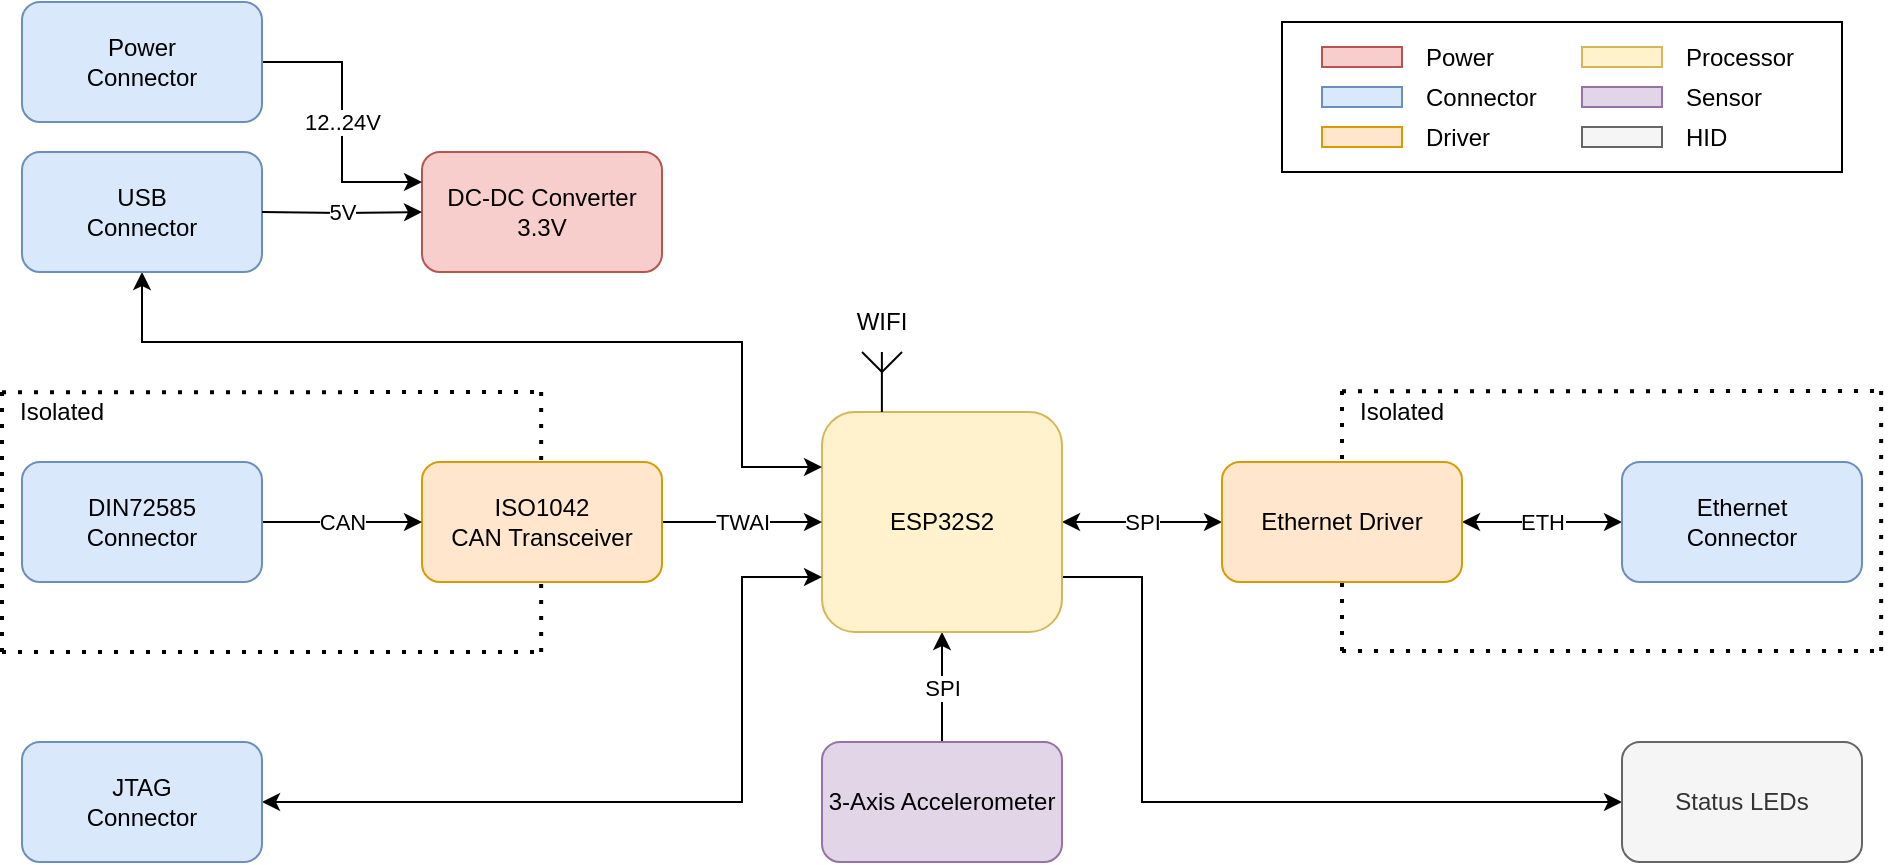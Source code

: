 <mxfile version="15.4.0" type="google"><diagram id="efnQxXfEBxXpbUYj1lGG" name="Page-1"><mxGraphModel dx="1697" dy="861" grid="1" gridSize="10" guides="1" tooltips="1" connect="1" arrows="1" fold="1" page="1" pageScale="1" pageWidth="850" pageHeight="1100" math="0" shadow="0"><root><mxCell id="0"/><mxCell id="1" parent="0"/><mxCell id="tfGoTublKIeqiAUev1k0-36" value="" style="endArrow=none;dashed=1;html=1;dashPattern=1 3;strokeWidth=2;" parent="1" edge="1"><mxGeometry width="50" height="50" relative="1" as="geometry"><mxPoint x="710" y="524.5" as="sourcePoint"/><mxPoint x="710" y="394.5" as="targetPoint"/></mxGeometry></mxCell><mxCell id="tfGoTublKIeqiAUev1k0-10" value="" style="endArrow=none;dashed=1;html=1;dashPattern=1 3;strokeWidth=2;" parent="1" edge="1"><mxGeometry width="50" height="50" relative="1" as="geometry"><mxPoint x="309.58" y="525" as="sourcePoint"/><mxPoint x="309.58" y="395" as="targetPoint"/></mxGeometry></mxCell><mxCell id="tfGoTublKIeqiAUev1k0-1" value="" style="rounded=0;whiteSpace=wrap;html=1;" parent="1" vertex="1"><mxGeometry x="680" y="210" width="280" height="75" as="geometry"/></mxCell><mxCell id="H4YTOPenemWSvNGpPT6h-17" value="SPI" style="edgeStyle=orthogonalEdgeStyle;rounded=0;orthogonalLoop=1;jettySize=auto;html=1;exitX=0.5;exitY=1;exitDx=0;exitDy=0;entryX=0.5;entryY=0;entryDx=0;entryDy=0;startArrow=classic;startFill=1;endArrow=none;endFill=0;" parent="1" source="H4YTOPenemWSvNGpPT6h-1" target="H4YTOPenemWSvNGpPT6h-16" edge="1"><mxGeometry relative="1" as="geometry"/></mxCell><mxCell id="H4YTOPenemWSvNGpPT6h-49" style="edgeStyle=orthogonalEdgeStyle;rounded=0;orthogonalLoop=1;jettySize=auto;html=1;exitX=1;exitY=0.75;exitDx=0;exitDy=0;entryX=0;entryY=0.5;entryDx=0;entryDy=0;startArrow=none;startFill=0;endArrow=classic;endFill=1;" parent="1" source="H4YTOPenemWSvNGpPT6h-1" target="H4YTOPenemWSvNGpPT6h-38" edge="1"><mxGeometry relative="1" as="geometry"><Array as="points"><mxPoint x="610" y="488"/><mxPoint x="610" y="600"/></Array></mxGeometry></mxCell><mxCell id="tfGoTublKIeqiAUev1k0-29" value="SPI" style="edgeStyle=orthogonalEdgeStyle;rounded=0;orthogonalLoop=1;jettySize=auto;html=1;exitX=1;exitY=0.5;exitDx=0;exitDy=0;entryX=0;entryY=0.5;entryDx=0;entryDy=0;startArrow=classic;startFill=1;endArrow=classic;endFill=1;" parent="1" source="H4YTOPenemWSvNGpPT6h-1" target="tfGoTublKIeqiAUev1k0-28" edge="1"><mxGeometry relative="1" as="geometry"/></mxCell><mxCell id="H4YTOPenemWSvNGpPT6h-1" value="ESP32S2" style="rounded=1;whiteSpace=wrap;html=1;fillColor=#fff2cc;strokeColor=#d6b656;" parent="1" vertex="1"><mxGeometry x="450" y="405" width="120" height="110" as="geometry"/></mxCell><mxCell id="H4YTOPenemWSvNGpPT6h-8" value="DC-DC Converter&lt;br&gt;3.3V" style="rounded=1;whiteSpace=wrap;html=1;fillColor=#f8cecc;strokeColor=#b85450;" parent="1" vertex="1"><mxGeometry x="250" y="275" width="120" height="60" as="geometry"/></mxCell><mxCell id="tfGoTublKIeqiAUev1k0-24" style="edgeStyle=orthogonalEdgeStyle;rounded=0;orthogonalLoop=1;jettySize=auto;html=1;exitX=0.5;exitY=1;exitDx=0;exitDy=0;entryX=0;entryY=0.25;entryDx=0;entryDy=0;startArrow=classic;startFill=1;endArrow=classic;endFill=1;" parent="1" source="H4YTOPenemWSvNGpPT6h-11" target="H4YTOPenemWSvNGpPT6h-1" edge="1"><mxGeometry relative="1" as="geometry"><Array as="points"><mxPoint x="110" y="370"/><mxPoint x="410" y="370"/><mxPoint x="410" y="432"/></Array></mxGeometry></mxCell><mxCell id="H4YTOPenemWSvNGpPT6h-11" value="USB&lt;br&gt;Connector" style="rounded=1;whiteSpace=wrap;html=1;fillColor=#dae8fc;strokeColor=#6c8ebf;" parent="1" vertex="1"><mxGeometry x="50" y="275" width="120" height="60" as="geometry"/></mxCell><mxCell id="H4YTOPenemWSvNGpPT6h-16" value="3-Axis Accelerometer" style="rounded=1;whiteSpace=wrap;html=1;fillColor=#e1d5e7;strokeColor=#9673a6;" parent="1" vertex="1"><mxGeometry x="450" y="570" width="120" height="60" as="geometry"/></mxCell><mxCell id="H4YTOPenemWSvNGpPT6h-24" value="" style="endArrow=none;html=1;" parent="1" edge="1"><mxGeometry width="50" height="50" relative="1" as="geometry"><mxPoint x="479.94" y="405" as="sourcePoint"/><mxPoint x="479.94" y="375" as="targetPoint"/></mxGeometry></mxCell><mxCell id="H4YTOPenemWSvNGpPT6h-25" value="" style="endArrow=none;html=1;" parent="1" edge="1"><mxGeometry width="50" height="50" relative="1" as="geometry"><mxPoint x="480" y="385" as="sourcePoint"/><mxPoint x="490" y="375" as="targetPoint"/></mxGeometry></mxCell><mxCell id="H4YTOPenemWSvNGpPT6h-26" value="" style="endArrow=none;html=1;" parent="1" edge="1"><mxGeometry width="50" height="50" relative="1" as="geometry"><mxPoint x="480" y="385" as="sourcePoint"/><mxPoint x="470" y="375" as="targetPoint"/><Array as="points"/></mxGeometry></mxCell><mxCell id="H4YTOPenemWSvNGpPT6h-27" value="WIFI" style="text;html=1;strokeColor=none;fillColor=none;align=center;verticalAlign=middle;whiteSpace=wrap;rounded=0;" parent="1" vertex="1"><mxGeometry x="460" y="350" width="40" height="20" as="geometry"/></mxCell><mxCell id="H4YTOPenemWSvNGpPT6h-37" value="12..24V" style="edgeStyle=orthogonalEdgeStyle;rounded=0;orthogonalLoop=1;jettySize=auto;html=1;exitX=1;exitY=0.5;exitDx=0;exitDy=0;startArrow=none;startFill=0;endArrow=classic;endFill=1;entryX=0;entryY=0.25;entryDx=0;entryDy=0;" parent="1" source="H4YTOPenemWSvNGpPT6h-35" target="H4YTOPenemWSvNGpPT6h-8" edge="1"><mxGeometry relative="1" as="geometry"><mxPoint x="230" y="230" as="targetPoint"/></mxGeometry></mxCell><mxCell id="H4YTOPenemWSvNGpPT6h-35" value="Power&lt;br&gt;Connector" style="rounded=1;whiteSpace=wrap;html=1;fillColor=#dae8fc;strokeColor=#6c8ebf;" parent="1" vertex="1"><mxGeometry x="50" y="200" width="120" height="60" as="geometry"/></mxCell><mxCell id="H4YTOPenemWSvNGpPT6h-38" value="Status LEDs" style="rounded=1;whiteSpace=wrap;html=1;fillColor=#f5f5f5;strokeColor=#666666;fontColor=#333333;" parent="1" vertex="1"><mxGeometry x="850" y="570" width="120" height="60" as="geometry"/></mxCell><mxCell id="tfGoTublKIeqiAUev1k0-27" style="edgeStyle=orthogonalEdgeStyle;rounded=0;orthogonalLoop=1;jettySize=auto;html=1;exitX=1;exitY=0.5;exitDx=0;exitDy=0;entryX=0;entryY=0.75;entryDx=0;entryDy=0;startArrow=classic;startFill=1;endArrow=classic;endFill=1;" parent="1" source="H4YTOPenemWSvNGpPT6h-40" target="H4YTOPenemWSvNGpPT6h-1" edge="1"><mxGeometry relative="1" as="geometry"><Array as="points"><mxPoint x="410" y="600"/><mxPoint x="410" y="488"/></Array></mxGeometry></mxCell><mxCell id="H4YTOPenemWSvNGpPT6h-40" value="JTAG&lt;br&gt;Connector" style="rounded=1;whiteSpace=wrap;html=1;fillColor=#dae8fc;strokeColor=#6c8ebf;" parent="1" vertex="1"><mxGeometry x="50" y="570" width="120" height="60" as="geometry"/></mxCell><mxCell id="tfGoTublKIeqiAUev1k0-26" value="5V" style="edgeStyle=orthogonalEdgeStyle;rounded=0;orthogonalLoop=1;jettySize=auto;html=1;exitX=0;exitY=0.5;exitDx=0;exitDy=0;entryX=1;entryY=0.5;entryDx=0;entryDy=0;startArrow=classic;startFill=1;endArrow=none;endFill=0;" parent="1" target="H4YTOPenemWSvNGpPT6h-11" edge="1"><mxGeometry relative="1" as="geometry"><mxPoint x="250" y="305" as="sourcePoint"/></mxGeometry></mxCell><mxCell id="H4YTOPenemWSvNGpPT6h-50" value="" style="rounded=0;whiteSpace=wrap;html=1;fillColor=#dae8fc;strokeColor=#6c8ebf;" parent="1" vertex="1"><mxGeometry x="700" y="242.5" width="40" height="10" as="geometry"/></mxCell><mxCell id="H4YTOPenemWSvNGpPT6h-51" value="" style="rounded=0;whiteSpace=wrap;html=1;fillColor=#f8cecc;strokeColor=#b85450;" parent="1" vertex="1"><mxGeometry x="700" y="222.5" width="40" height="10" as="geometry"/></mxCell><mxCell id="H4YTOPenemWSvNGpPT6h-52" value="" style="rounded=0;whiteSpace=wrap;html=1;fillColor=#ffe6cc;strokeColor=#d79b00;" parent="1" vertex="1"><mxGeometry x="700" y="262.5" width="40" height="10" as="geometry"/></mxCell><mxCell id="H4YTOPenemWSvNGpPT6h-53" value="" style="rounded=0;whiteSpace=wrap;html=1;fillColor=#fff2cc;strokeColor=#d6b656;" parent="1" vertex="1"><mxGeometry x="830" y="222.5" width="40" height="10" as="geometry"/></mxCell><mxCell id="H4YTOPenemWSvNGpPT6h-54" value="Power" style="text;html=1;strokeColor=none;fillColor=none;align=left;verticalAlign=middle;whiteSpace=wrap;rounded=0;" parent="1" vertex="1"><mxGeometry x="750" y="217.5" width="40" height="20" as="geometry"/></mxCell><mxCell id="H4YTOPenemWSvNGpPT6h-55" value="Connector" style="text;html=1;strokeColor=none;fillColor=none;align=left;verticalAlign=middle;whiteSpace=wrap;rounded=0;" parent="1" vertex="1"><mxGeometry x="750" y="232.5" width="60" height="30" as="geometry"/></mxCell><mxCell id="H4YTOPenemWSvNGpPT6h-56" value="Driver" style="text;html=1;strokeColor=none;fillColor=none;align=left;verticalAlign=middle;whiteSpace=wrap;rounded=0;" parent="1" vertex="1"><mxGeometry x="750" y="257.5" width="40" height="20" as="geometry"/></mxCell><mxCell id="H4YTOPenemWSvNGpPT6h-58" value="" style="rounded=0;whiteSpace=wrap;html=1;fillColor=#e1d5e7;strokeColor=#9673a6;" parent="1" vertex="1"><mxGeometry x="830" y="242.5" width="40" height="10" as="geometry"/></mxCell><mxCell id="H4YTOPenemWSvNGpPT6h-59" value="" style="rounded=0;whiteSpace=wrap;html=1;fillColor=#f5f5f5;strokeColor=#666666;fontColor=#333333;" parent="1" vertex="1"><mxGeometry x="830" y="262.5" width="40" height="10" as="geometry"/></mxCell><mxCell id="H4YTOPenemWSvNGpPT6h-60" value="Processor" style="text;html=1;strokeColor=none;fillColor=none;align=left;verticalAlign=middle;whiteSpace=wrap;rounded=0;" parent="1" vertex="1"><mxGeometry x="880" y="217.5" width="60" height="20" as="geometry"/></mxCell><mxCell id="H4YTOPenemWSvNGpPT6h-61" value="Sensor" style="text;html=1;strokeColor=none;fillColor=none;align=left;verticalAlign=middle;whiteSpace=wrap;rounded=0;" parent="1" vertex="1"><mxGeometry x="880" y="237.5" width="40" height="20" as="geometry"/></mxCell><mxCell id="H4YTOPenemWSvNGpPT6h-62" value="HID" style="text;html=1;strokeColor=none;fillColor=none;align=left;verticalAlign=middle;whiteSpace=wrap;rounded=0;" parent="1" vertex="1"><mxGeometry x="880" y="257.5" width="40" height="20" as="geometry"/></mxCell><mxCell id="tfGoTublKIeqiAUev1k0-2" value="" style="endArrow=none;dashed=1;html=1;dashPattern=1 3;strokeWidth=2;" parent="1" edge="1"><mxGeometry width="50" height="50" relative="1" as="geometry"><mxPoint x="40" y="525" as="sourcePoint"/><mxPoint x="40" y="395" as="targetPoint"/></mxGeometry></mxCell><mxCell id="tfGoTublKIeqiAUev1k0-8" value="" style="endArrow=none;dashed=1;html=1;dashPattern=1 3;strokeWidth=2;" parent="1" edge="1"><mxGeometry width="50" height="50" relative="1" as="geometry"><mxPoint x="40" y="525" as="sourcePoint"/><mxPoint x="310" y="525" as="targetPoint"/></mxGeometry></mxCell><mxCell id="tfGoTublKIeqiAUev1k0-9" value="" style="endArrow=none;dashed=1;html=1;dashPattern=1 3;strokeWidth=2;" parent="1" edge="1"><mxGeometry width="50" height="50" relative="1" as="geometry"><mxPoint x="40" y="395.17" as="sourcePoint"/><mxPoint x="310" y="395" as="targetPoint"/></mxGeometry></mxCell><mxCell id="tfGoTublKIeqiAUev1k0-11" value="Isolated" style="text;html=1;strokeColor=none;fillColor=none;align=center;verticalAlign=middle;whiteSpace=wrap;rounded=0;" parent="1" vertex="1"><mxGeometry x="50" y="395" width="40" height="20" as="geometry"/></mxCell><mxCell id="tfGoTublKIeqiAUev1k0-20" value="TWAI" style="edgeStyle=orthogonalEdgeStyle;rounded=0;orthogonalLoop=1;jettySize=auto;html=1;exitX=1;exitY=0.5;exitDx=0;exitDy=0;entryX=0;entryY=0.5;entryDx=0;entryDy=0;" parent="1" source="tfGoTublKIeqiAUev1k0-17" target="H4YTOPenemWSvNGpPT6h-1" edge="1"><mxGeometry relative="1" as="geometry"/></mxCell><mxCell id="tfGoTublKIeqiAUev1k0-17" value="ISO1042&lt;br&gt;CAN Transceiver" style="rounded=1;whiteSpace=wrap;html=1;fillColor=#ffe6cc;strokeColor=#d79b00;" parent="1" vertex="1"><mxGeometry x="250" y="430" width="120" height="60" as="geometry"/></mxCell><mxCell id="tfGoTublKIeqiAUev1k0-19" value="CAN" style="edgeStyle=orthogonalEdgeStyle;rounded=0;orthogonalLoop=1;jettySize=auto;html=1;exitX=1;exitY=0.5;exitDx=0;exitDy=0;entryX=0;entryY=0.5;entryDx=0;entryDy=0;" parent="1" source="tfGoTublKIeqiAUev1k0-18" target="tfGoTublKIeqiAUev1k0-17" edge="1"><mxGeometry relative="1" as="geometry"/></mxCell><mxCell id="tfGoTublKIeqiAUev1k0-18" value="DIN72585&lt;br&gt;Connector" style="rounded=1;whiteSpace=wrap;html=1;fillColor=#dae8fc;strokeColor=#6c8ebf;" parent="1" vertex="1"><mxGeometry x="50" y="430" width="120" height="60" as="geometry"/></mxCell><mxCell id="tfGoTublKIeqiAUev1k0-34" value="ETH" style="edgeStyle=orthogonalEdgeStyle;rounded=0;orthogonalLoop=1;jettySize=auto;html=1;exitX=1;exitY=0.5;exitDx=0;exitDy=0;entryX=0;entryY=0.5;entryDx=0;entryDy=0;startArrow=classic;startFill=1;endArrow=classic;endFill=1;" parent="1" source="tfGoTublKIeqiAUev1k0-28" target="tfGoTublKIeqiAUev1k0-30" edge="1"><mxGeometry relative="1" as="geometry"/></mxCell><mxCell id="tfGoTublKIeqiAUev1k0-28" value="Ethernet Driver" style="rounded=1;whiteSpace=wrap;html=1;fillColor=#ffe6cc;strokeColor=#d79b00;" parent="1" vertex="1"><mxGeometry x="650" y="430" width="120" height="60" as="geometry"/></mxCell><mxCell id="tfGoTublKIeqiAUev1k0-30" value="Ethernet&lt;br&gt;Connector" style="rounded=1;whiteSpace=wrap;html=1;fillColor=#dae8fc;strokeColor=#6c8ebf;" parent="1" vertex="1"><mxGeometry x="850" y="430" width="120" height="60" as="geometry"/></mxCell><mxCell id="tfGoTublKIeqiAUev1k0-35" value="" style="endArrow=none;dashed=1;html=1;dashPattern=1 3;strokeWidth=2;" parent="1" edge="1"><mxGeometry width="50" height="50" relative="1" as="geometry"><mxPoint x="979.58" y="524.5" as="sourcePoint"/><mxPoint x="979.58" y="394.5" as="targetPoint"/></mxGeometry></mxCell><mxCell id="tfGoTublKIeqiAUev1k0-37" value="" style="endArrow=none;dashed=1;html=1;dashPattern=1 3;strokeWidth=2;" parent="1" edge="1"><mxGeometry width="50" height="50" relative="1" as="geometry"><mxPoint x="710" y="524.5" as="sourcePoint"/><mxPoint x="980" y="524.5" as="targetPoint"/></mxGeometry></mxCell><mxCell id="tfGoTublKIeqiAUev1k0-38" value="" style="endArrow=none;dashed=1;html=1;dashPattern=1 3;strokeWidth=2;" parent="1" edge="1"><mxGeometry width="50" height="50" relative="1" as="geometry"><mxPoint x="710" y="394.67" as="sourcePoint"/><mxPoint x="980" y="394.5" as="targetPoint"/></mxGeometry></mxCell><mxCell id="tfGoTublKIeqiAUev1k0-39" value="Isolated" style="text;html=1;strokeColor=none;fillColor=none;align=center;verticalAlign=middle;whiteSpace=wrap;rounded=0;" parent="1" vertex="1"><mxGeometry x="720" y="394.5" width="40" height="20" as="geometry"/></mxCell></root></mxGraphModel></diagram></mxfile>